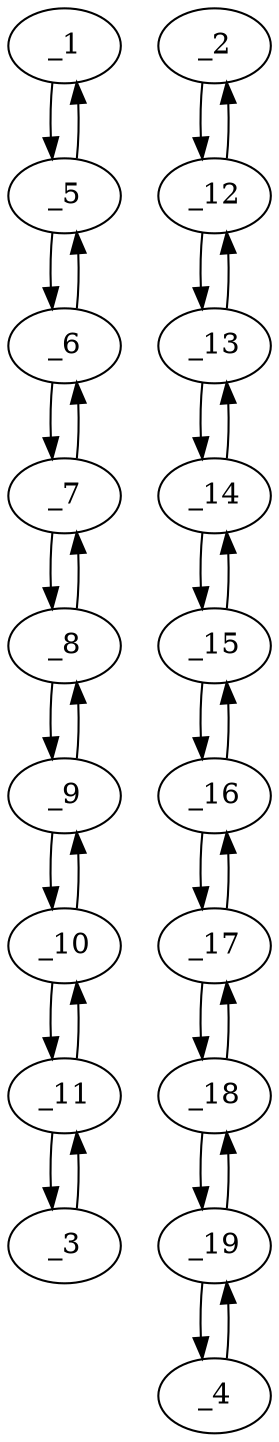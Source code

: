 digraph f1896_02 {
	_1	 [x="122.000000",
		y="65.000000"];
	_5	 [x="115.000000",
		y="79.000000"];
	_1 -> _5	 [angle="2.034444",
		orient="0.894427"];
	_2	 [x="135.000000",
		y="126.000000"];
	_12	 [x="138.000000",
		y="108.000000"];
	_2 -> _12	 [angle="-1.405648",
		orient="-0.986394"];
	_3	 [x="71.000000",
		y="153.000000"];
	_11	 [x="78.000000",
		y="139.000000"];
	_3 -> _11	 [angle="-1.107149",
		orient="-0.894427"];
	_4	 [x="223.000000",
		y="172.000000"];
	_19	 [x="218.000000",
		y="156.000000"];
	_4 -> _19	 [angle="-1.873681",
		orient="-0.954480"];
	_5 -> _1	 [angle="-1.107149",
		orient="-0.894427"];
	_6	 [x="99.000000",
		y="84.000000"];
	_5 -> _6	 [angle="2.838708",
		orient="0.298275"];
	_6 -> _5	 [angle="-0.302885",
		orient="-0.298275"];
	_7	 [x="79.000000",
		y="85.000000"];
	_6 -> _7	 [angle="3.091634",
		orient="0.049938"];
	_7 -> _6	 [angle="-0.049958",
		orient="-0.049938"];
	_8	 [x="66.000000",
		y="94.000000"];
	_7 -> _8	 [angle="2.536048",
		orient="0.569210"];
	_8 -> _7	 [angle="-0.605545",
		orient="-0.569210"];
	_9	 [x="68.000000",
		y="109.000000"];
	_8 -> _9	 [angle="1.438245",
		orient="0.991228"];
	_9 -> _8	 [angle="-1.703348",
		orient="-0.991228"];
	_10	 [x="77.000000",
		y="121.000000"];
	_9 -> _10	 [angle="0.927295",
		orient="0.800000"];
	_10 -> _9	 [angle="-2.214297",
		orient="-0.800000"];
	_10 -> _11	 [angle="1.515298",
		orient="0.998460"];
	_11 -> _3	 [angle="2.034444",
		orient="0.894427"];
	_11 -> _10	 [angle="-1.626295",
		orient="-0.998460"];
	_12 -> _2	 [angle="1.735945",
		orient="0.986394"];
	_13	 [x="149.000000",
		y="98.000000"];
	_12 -> _13	 [angle="-0.737815",
		orient="-0.672673"];
	_13 -> _12	 [angle="2.403778",
		orient="0.672673"];
	_14	 [x="168.000000",
		y="100.000000"];
	_13 -> _14	 [angle="0.104877",
		orient="0.104685"];
	_14 -> _13	 [angle="-3.036716",
		orient="-0.104685"];
	_15	 [x="179.000000",
		y="110.000000"];
	_14 -> _15	 [angle="0.737815",
		orient="0.672673"];
	_15 -> _14	 [angle="-2.403778",
		orient="-0.672673"];
	_16	 [x="189.000000",
		y="122.000000"];
	_15 -> _16	 [angle="0.876058",
		orient="0.768221"];
	_16 -> _15	 [angle="-2.265535",
		orient="-0.768221"];
	_17	 [x="199.000000",
		y="133.000000"];
	_16 -> _17	 [angle="0.832981",
		orient="0.739940"];
	_17 -> _16	 [angle="-2.308611",
		orient="-0.739940"];
	_18	 [x="209.000000",
		y="144.000000"];
	_17 -> _18	 [angle="0.832981",
		orient="0.739940"];
	_18 -> _17	 [angle="-2.308611",
		orient="-0.739940"];
	_18 -> _19	 [angle="0.927295",
		orient="0.800000"];
	_19 -> _4	 [angle="1.267911",
		orient="0.954480"];
	_19 -> _18	 [angle="-2.214297",
		orient="-0.800000"];
}

